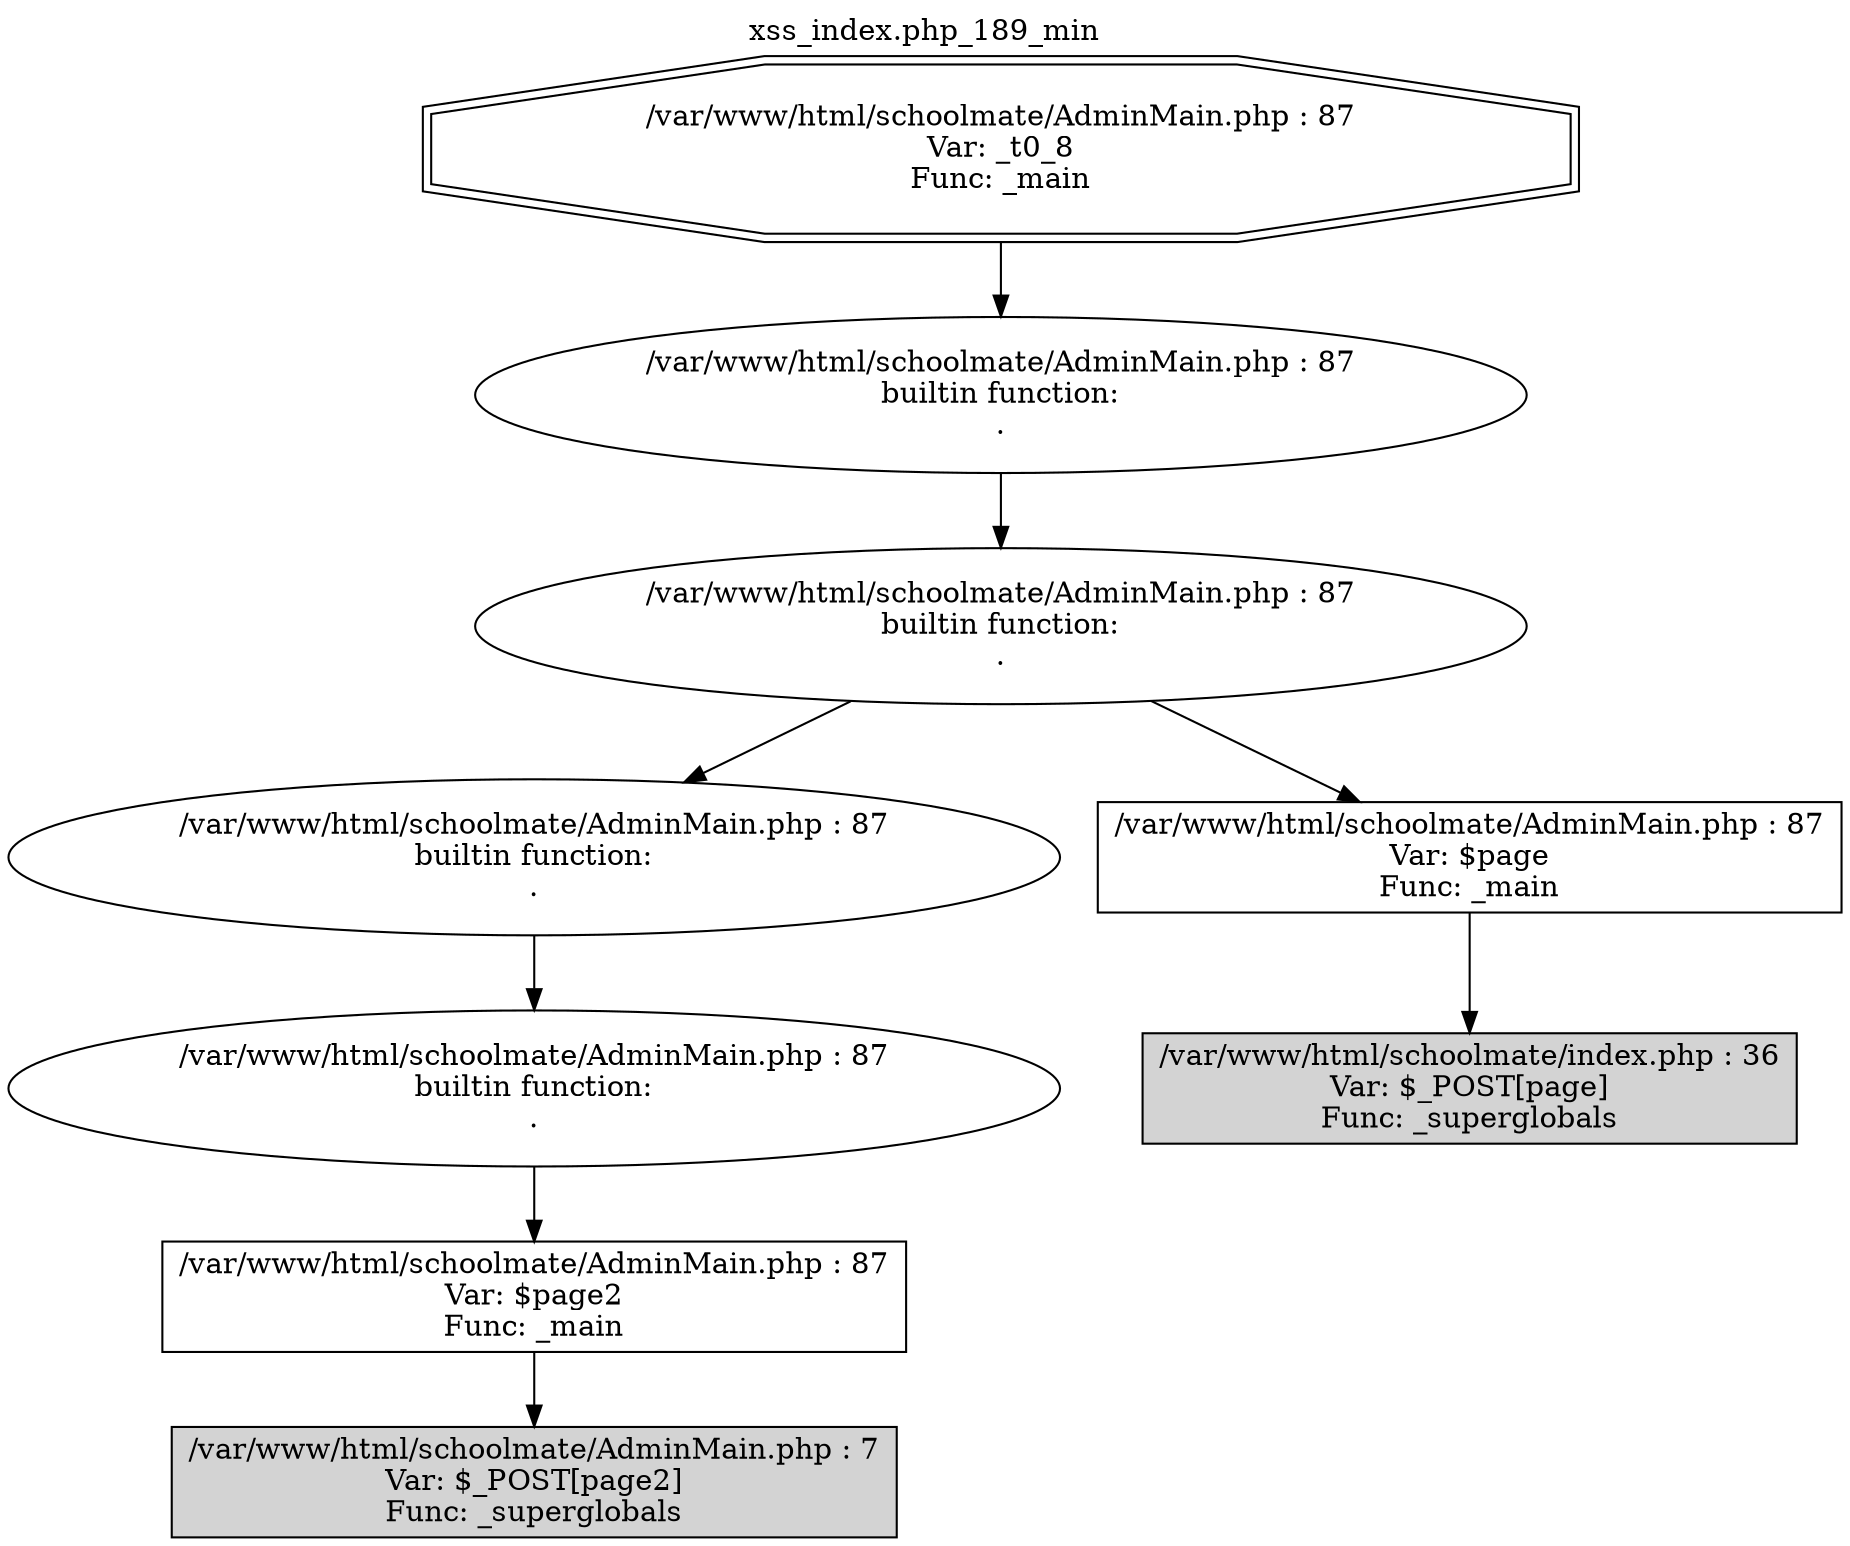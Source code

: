 digraph cfg {
  label="xss_index.php_189_min";
  labelloc=t;
  n1 [shape=doubleoctagon, label="/var/www/html/schoolmate/AdminMain.php : 87\nVar: _t0_8\nFunc: _main\n"];
  n2 [shape=ellipse, label="/var/www/html/schoolmate/AdminMain.php : 87\nbuiltin function:\n.\n"];
  n3 [shape=ellipse, label="/var/www/html/schoolmate/AdminMain.php : 87\nbuiltin function:\n.\n"];
  n4 [shape=ellipse, label="/var/www/html/schoolmate/AdminMain.php : 87\nbuiltin function:\n.\n"];
  n5 [shape=ellipse, label="/var/www/html/schoolmate/AdminMain.php : 87\nbuiltin function:\n.\n"];
  n6 [shape=box, label="/var/www/html/schoolmate/AdminMain.php : 87\nVar: $page2\nFunc: _main\n"];
  n7 [shape=box, label="/var/www/html/schoolmate/AdminMain.php : 7\nVar: $_POST[page2]\nFunc: _superglobals\n",style=filled];
  n8 [shape=box, label="/var/www/html/schoolmate/AdminMain.php : 87\nVar: $page\nFunc: _main\n"];
  n9 [shape=box, label="/var/www/html/schoolmate/index.php : 36\nVar: $_POST[page]\nFunc: _superglobals\n",style=filled];
  n1 -> n2;
  n2 -> n3;
  n3 -> n4;
  n3 -> n8;
  n4 -> n5;
  n5 -> n6;
  n6 -> n7;
  n8 -> n9;
}
